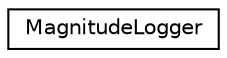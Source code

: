 digraph "Graphical Class Hierarchy"
{
  edge [fontname="Helvetica",fontsize="10",labelfontname="Helvetica",labelfontsize="10"];
  node [fontname="Helvetica",fontsize="10",shape=record];
  rankdir="LR";
  Node1 [label="MagnitudeLogger",height=0.2,width=0.4,color="black", fillcolor="white", style="filled",URL="$classMagnitudeLogger.html"];
}
